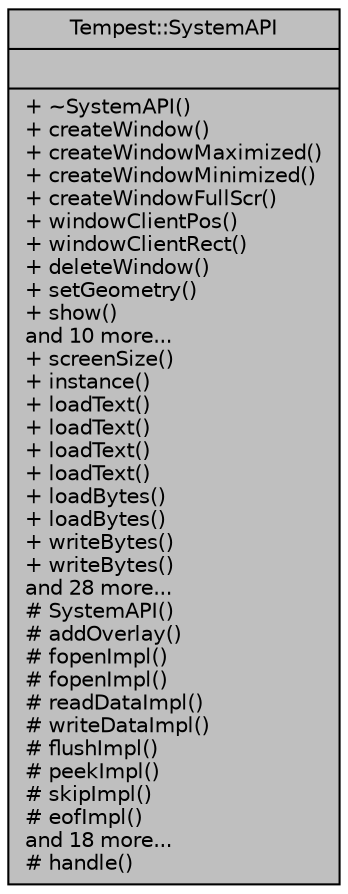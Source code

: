 digraph "Tempest::SystemAPI"
{
  edge [fontname="Helvetica",fontsize="10",labelfontname="Helvetica",labelfontsize="10"];
  node [fontname="Helvetica",fontsize="10",shape=record];
  Node1 [label="{Tempest::SystemAPI\n||+ ~SystemAPI()\l+ createWindow()\l+ createWindowMaximized()\l+ createWindowMinimized()\l+ createWindowFullScr()\l+ windowClientPos()\l+ windowClientRect()\l+ deleteWindow()\l+ setGeometry()\l+ show()\land 10 more...\l+ screenSize()\l+ instance()\l+ loadText()\l+ loadText()\l+ loadText()\l+ loadText()\l+ loadBytes()\l+ loadBytes()\l+ writeBytes()\l+ writeBytes()\land 28 more...\l# SystemAPI()\l# addOverlay()\l# fopenImpl()\l# fopenImpl()\l# readDataImpl()\l# writeDataImpl()\l# flushImpl()\l# peekImpl()\l# skipImpl()\l# eofImpl()\land 18 more...\l# handle()\l}",height=0.2,width=0.4,color="black", fillcolor="grey75", style="filled", fontcolor="black"];
}
